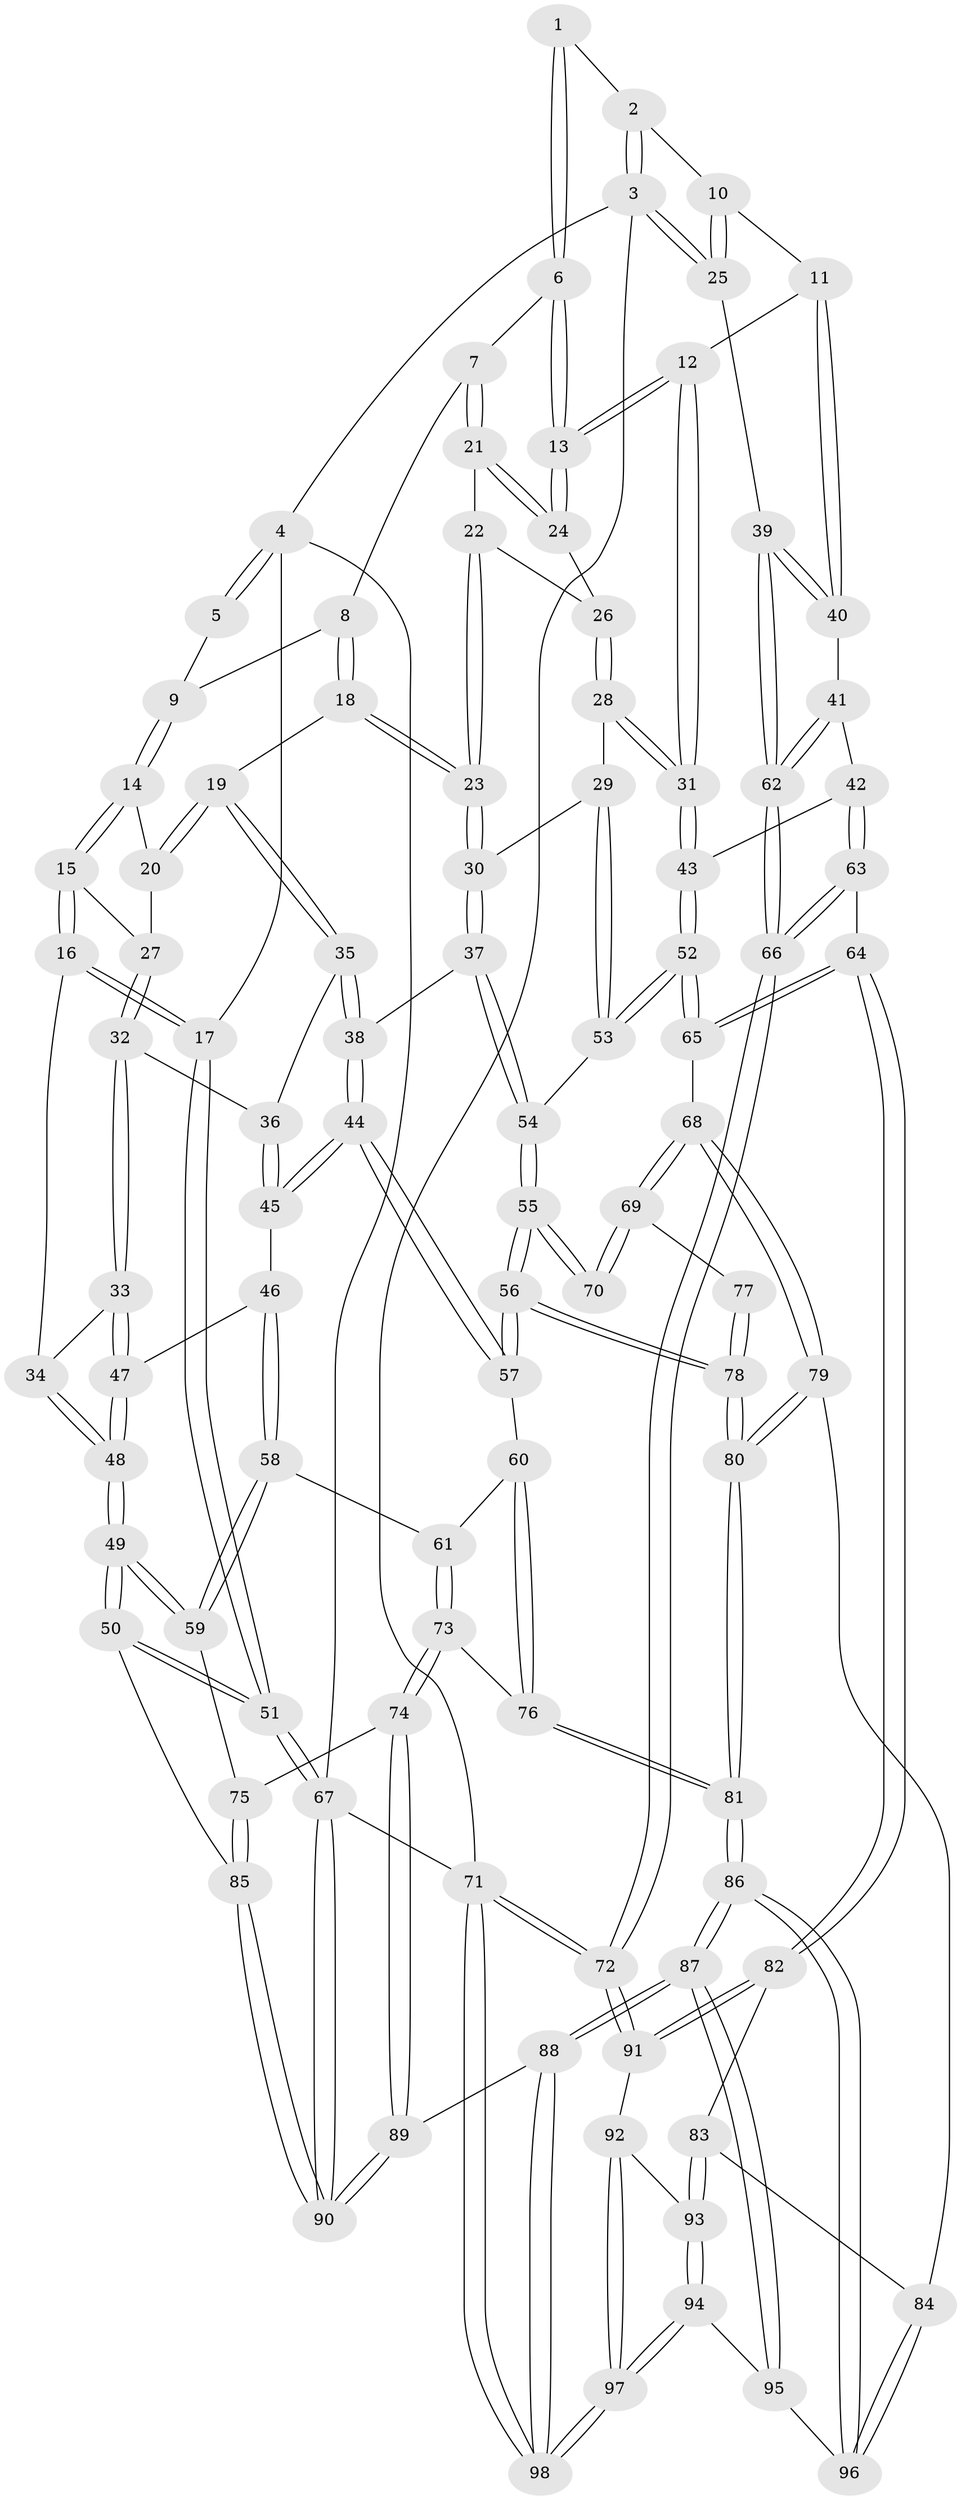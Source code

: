 // Generated by graph-tools (version 1.1) at 2025/11/02/27/25 16:11:54]
// undirected, 98 vertices, 242 edges
graph export_dot {
graph [start="1"]
  node [color=gray90,style=filled];
  1 [pos="+0.6970321355499486+0"];
  2 [pos="+0.7703246970246748+0"];
  3 [pos="+1+0"];
  4 [pos="+0+0"];
  5 [pos="+0.32203474332964604+0"];
  6 [pos="+0.690462252378284+0"];
  7 [pos="+0.5499216810375357+0.0788136823308593"];
  8 [pos="+0.46265072374472277+0.07488129871409868"];
  9 [pos="+0.3355839090497286+0"];
  10 [pos="+0.891181159043238+0.10199673055858006"];
  11 [pos="+0.7967660201800716+0.1743280628075604"];
  12 [pos="+0.7906742776779233+0.17461213084656652"];
  13 [pos="+0.7281645183084178+0.12561666459208531"];
  14 [pos="+0.3003562337745372+0.056889877728284785"];
  15 [pos="+0.16604816757485377+0.13519054372273387"];
  16 [pos="+0.014503927268316601+0.13727439829799254"];
  17 [pos="+0+0"];
  18 [pos="+0.419925669544611+0.1844322322031521"];
  19 [pos="+0.4172236467524331+0.18556419309996577"];
  20 [pos="+0.32589976230572426+0.12726311606995022"];
  21 [pos="+0.5558693476543463+0.09131970048362904"];
  22 [pos="+0.5581653856337296+0.14676387974033045"];
  23 [pos="+0.5133836904288451+0.21221248247490898"];
  24 [pos="+0.7140598452097754+0.13131662829100518"];
  25 [pos="+1+0.1055934957476737"];
  26 [pos="+0.6488656317037603+0.17891761084085578"];
  27 [pos="+0.2619286094988752+0.19472151813415386"];
  28 [pos="+0.6084284157840679+0.2708408677658314"];
  29 [pos="+0.56974100365505+0.2838840477254778"];
  30 [pos="+0.5618565134380851+0.28343825213235296"];
  31 [pos="+0.735113551916124+0.3165054868535538"];
  32 [pos="+0.2700000252995994+0.2745205124532402"];
  33 [pos="+0.26837599219290276+0.2759176817200155"];
  34 [pos="+0.09929992770887136+0.2576467058136801"];
  35 [pos="+0.39937591494729524+0.22194478859418082"];
  36 [pos="+0.3448217268910223+0.27211159471323343"];
  37 [pos="+0.4910827796962638+0.357535844407559"];
  38 [pos="+0.48351061336160683+0.36050769113598236"];
  39 [pos="+1+0.25114881537498457"];
  40 [pos="+0.8741002746866899+0.23605733010195493"];
  41 [pos="+0.8686976507624045+0.41785357895215053"];
  42 [pos="+0.8588590582281105+0.42229514314197125"];
  43 [pos="+0.7626924242034202+0.40899124369353074"];
  44 [pos="+0.4415273571145191+0.3974903291937744"];
  45 [pos="+0.39728246602240863+0.38957616737063777"];
  46 [pos="+0.3366192535026823+0.4178929147822104"];
  47 [pos="+0.2522040422081164+0.38146668915279275"];
  48 [pos="+0.12074971454108391+0.45993856137229616"];
  49 [pos="+0.08515747152191253+0.5400533206697248"];
  50 [pos="+0.017254613168033485+0.5743701589061636"];
  51 [pos="+0+0.612957798268177"];
  52 [pos="+0.6915936206371347+0.46632649959765227"];
  53 [pos="+0.6568960244520216+0.462183957437932"];
  54 [pos="+0.6282396601634145+0.46775714377518307"];
  55 [pos="+0.49400823684778933+0.5521049090706461"];
  56 [pos="+0.4938190016877498+0.552175980440299"];
  57 [pos="+0.4805192843582151+0.5461337664799782"];
  58 [pos="+0.31740702726815034+0.5387870169080963"];
  59 [pos="+0.20384810086446906+0.5734557236364106"];
  60 [pos="+0.4164881186896366+0.5628744956226359"];
  61 [pos="+0.3777588382115921+0.5607747063117597"];
  62 [pos="+1+0.3796256494139288"];
  63 [pos="+0.8737703925455645+0.6048362616331598"];
  64 [pos="+0.8482374986508677+0.6529009347587126"];
  65 [pos="+0.7108766730236444+0.5921636743464935"];
  66 [pos="+1+0.5019930970960244"];
  67 [pos="+0+1"];
  68 [pos="+0.7076644643237998+0.5953055716779185"];
  69 [pos="+0.6573683446840972+0.6060013504742835"];
  70 [pos="+0.5189662702189427+0.5611311737029034"];
  71 [pos="+1+1"];
  72 [pos="+1+0.7813629710824247"];
  73 [pos="+0.33617271641949326+0.6794237258468122"];
  74 [pos="+0.29380342362850703+0.6905419739423442"];
  75 [pos="+0.26293977396323215+0.6658123216415458"];
  76 [pos="+0.39534344501582575+0.6954551064637442"];
  77 [pos="+0.623848389953253+0.6285264877914514"];
  78 [pos="+0.5311916736669674+0.7064755660446673"];
  79 [pos="+0.6491162998637104+0.7720276043875667"];
  80 [pos="+0.5305758809820552+0.799962667768496"];
  81 [pos="+0.5107953308216954+0.8221847974194006"];
  82 [pos="+0.8552912028424509+0.682643245079474"];
  83 [pos="+0.8050289911540779+0.7620749644957309"];
  84 [pos="+0.7021998596865613+0.7846222085822051"];
  85 [pos="+0.18893772557572+0.7705054542436425"];
  86 [pos="+0.47183982020762494+0.9056137058131096"];
  87 [pos="+0.3565750983247824+1"];
  88 [pos="+0.34388116394999263+1"];
  89 [pos="+0.3281941265764954+1"];
  90 [pos="+0.3094179027597067+1"];
  91 [pos="+1+0.7907882182146391"];
  92 [pos="+0.93515990391593+0.8839754463656122"];
  93 [pos="+0.8367698703215596+0.8317532505912248"];
  94 [pos="+0.7708562701030747+0.9415061851823703"];
  95 [pos="+0.7539496915390697+0.9293699515557059"];
  96 [pos="+0.7397534200131195+0.915233466690028"];
  97 [pos="+0.8401624993937664+1"];
  98 [pos="+0.8419185491512491+1"];
  1 -- 2;
  1 -- 6;
  1 -- 6;
  2 -- 3;
  2 -- 3;
  2 -- 10;
  3 -- 4;
  3 -- 25;
  3 -- 25;
  3 -- 71;
  4 -- 5;
  4 -- 5;
  4 -- 17;
  4 -- 67;
  5 -- 9;
  6 -- 7;
  6 -- 13;
  6 -- 13;
  7 -- 8;
  7 -- 21;
  7 -- 21;
  8 -- 9;
  8 -- 18;
  8 -- 18;
  9 -- 14;
  9 -- 14;
  10 -- 11;
  10 -- 25;
  10 -- 25;
  11 -- 12;
  11 -- 40;
  11 -- 40;
  12 -- 13;
  12 -- 13;
  12 -- 31;
  12 -- 31;
  13 -- 24;
  13 -- 24;
  14 -- 15;
  14 -- 15;
  14 -- 20;
  15 -- 16;
  15 -- 16;
  15 -- 27;
  16 -- 17;
  16 -- 17;
  16 -- 34;
  17 -- 51;
  17 -- 51;
  18 -- 19;
  18 -- 23;
  18 -- 23;
  19 -- 20;
  19 -- 20;
  19 -- 35;
  19 -- 35;
  20 -- 27;
  21 -- 22;
  21 -- 24;
  21 -- 24;
  22 -- 23;
  22 -- 23;
  22 -- 26;
  23 -- 30;
  23 -- 30;
  24 -- 26;
  25 -- 39;
  26 -- 28;
  26 -- 28;
  27 -- 32;
  27 -- 32;
  28 -- 29;
  28 -- 31;
  28 -- 31;
  29 -- 30;
  29 -- 53;
  29 -- 53;
  30 -- 37;
  30 -- 37;
  31 -- 43;
  31 -- 43;
  32 -- 33;
  32 -- 33;
  32 -- 36;
  33 -- 34;
  33 -- 47;
  33 -- 47;
  34 -- 48;
  34 -- 48;
  35 -- 36;
  35 -- 38;
  35 -- 38;
  36 -- 45;
  36 -- 45;
  37 -- 38;
  37 -- 54;
  37 -- 54;
  38 -- 44;
  38 -- 44;
  39 -- 40;
  39 -- 40;
  39 -- 62;
  39 -- 62;
  40 -- 41;
  41 -- 42;
  41 -- 62;
  41 -- 62;
  42 -- 43;
  42 -- 63;
  42 -- 63;
  43 -- 52;
  43 -- 52;
  44 -- 45;
  44 -- 45;
  44 -- 57;
  44 -- 57;
  45 -- 46;
  46 -- 47;
  46 -- 58;
  46 -- 58;
  47 -- 48;
  47 -- 48;
  48 -- 49;
  48 -- 49;
  49 -- 50;
  49 -- 50;
  49 -- 59;
  49 -- 59;
  50 -- 51;
  50 -- 51;
  50 -- 85;
  51 -- 67;
  51 -- 67;
  52 -- 53;
  52 -- 53;
  52 -- 65;
  52 -- 65;
  53 -- 54;
  54 -- 55;
  54 -- 55;
  55 -- 56;
  55 -- 56;
  55 -- 70;
  55 -- 70;
  56 -- 57;
  56 -- 57;
  56 -- 78;
  56 -- 78;
  57 -- 60;
  58 -- 59;
  58 -- 59;
  58 -- 61;
  59 -- 75;
  60 -- 61;
  60 -- 76;
  60 -- 76;
  61 -- 73;
  61 -- 73;
  62 -- 66;
  62 -- 66;
  63 -- 64;
  63 -- 66;
  63 -- 66;
  64 -- 65;
  64 -- 65;
  64 -- 82;
  64 -- 82;
  65 -- 68;
  66 -- 72;
  66 -- 72;
  67 -- 90;
  67 -- 90;
  67 -- 71;
  68 -- 69;
  68 -- 69;
  68 -- 79;
  68 -- 79;
  69 -- 70;
  69 -- 70;
  69 -- 77;
  71 -- 72;
  71 -- 72;
  71 -- 98;
  71 -- 98;
  72 -- 91;
  72 -- 91;
  73 -- 74;
  73 -- 74;
  73 -- 76;
  74 -- 75;
  74 -- 89;
  74 -- 89;
  75 -- 85;
  75 -- 85;
  76 -- 81;
  76 -- 81;
  77 -- 78;
  77 -- 78;
  78 -- 80;
  78 -- 80;
  79 -- 80;
  79 -- 80;
  79 -- 84;
  80 -- 81;
  80 -- 81;
  81 -- 86;
  81 -- 86;
  82 -- 83;
  82 -- 91;
  82 -- 91;
  83 -- 84;
  83 -- 93;
  83 -- 93;
  84 -- 96;
  84 -- 96;
  85 -- 90;
  85 -- 90;
  86 -- 87;
  86 -- 87;
  86 -- 96;
  86 -- 96;
  87 -- 88;
  87 -- 88;
  87 -- 95;
  87 -- 95;
  88 -- 89;
  88 -- 98;
  88 -- 98;
  89 -- 90;
  89 -- 90;
  91 -- 92;
  92 -- 93;
  92 -- 97;
  92 -- 97;
  93 -- 94;
  93 -- 94;
  94 -- 95;
  94 -- 97;
  94 -- 97;
  95 -- 96;
  97 -- 98;
  97 -- 98;
}
